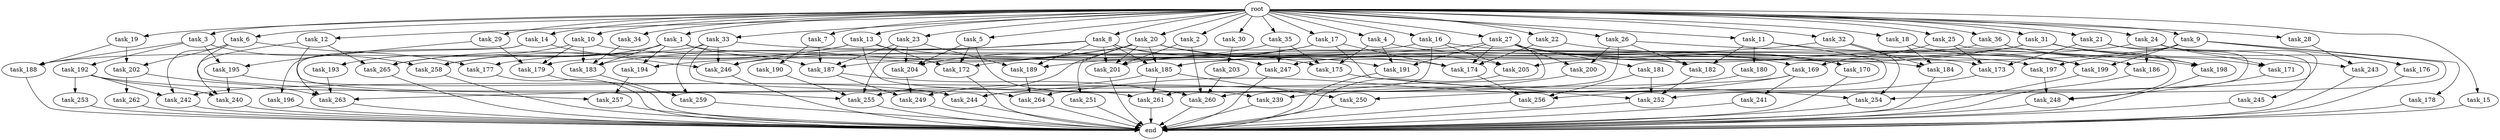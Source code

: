 digraph G {
  root [size="0.000000"];
  task_1 [size="102.400000"];
  task_2 [size="102.400000"];
  task_3 [size="102.400000"];
  task_4 [size="102.400000"];
  task_5 [size="102.400000"];
  task_6 [size="102.400000"];
  task_7 [size="102.400000"];
  task_8 [size="102.400000"];
  task_9 [size="102.400000"];
  task_10 [size="102.400000"];
  task_11 [size="102.400000"];
  task_12 [size="102.400000"];
  task_13 [size="102.400000"];
  task_14 [size="102.400000"];
  task_15 [size="102.400000"];
  task_16 [size="102.400000"];
  task_17 [size="102.400000"];
  task_18 [size="102.400000"];
  task_19 [size="102.400000"];
  task_20 [size="102.400000"];
  task_21 [size="102.400000"];
  task_22 [size="102.400000"];
  task_23 [size="102.400000"];
  task_24 [size="102.400000"];
  task_25 [size="102.400000"];
  task_26 [size="102.400000"];
  task_27 [size="102.400000"];
  task_28 [size="102.400000"];
  task_29 [size="102.400000"];
  task_30 [size="102.400000"];
  task_31 [size="102.400000"];
  task_32 [size="102.400000"];
  task_33 [size="102.400000"];
  task_34 [size="102.400000"];
  task_35 [size="102.400000"];
  task_36 [size="102.400000"];
  task_169 [size="83322365542.400009"];
  task_170 [size="49821620633.600006"];
  task_171 [size="24910810316.800003"];
  task_172 [size="101361228185.600006"];
  task_173 [size="210453397504.000000"];
  task_174 [size="105656195481.600006"];
  task_175 [size="76450417868.800003"];
  task_176 [size="52398601011.200005"];
  task_177 [size="11166914969.600000"];
  task_178 [size="30923764531.200001"];
  task_179 [size="72155450572.800003"];
  task_180 [size="69578470195.199997"];
  task_181 [size="7730941132.800000"];
  task_182 [size="108233175859.200012"];
  task_183 [size="209594404044.800018"];
  task_184 [size="152041842278.399994"];
  task_185 [size="118541097369.600006"];
  task_186 [size="29205777612.800003"];
  task_187 [size="165785737625.600006"];
  task_188 [size="46385646796.800003"];
  task_189 [size="91912300134.400009"];
  task_190 [size="13743895347.200001"];
  task_191 [size="35218731827.200005"];
  task_192 [size="30923764531.200001"];
  task_193 [size="54975581388.800003"];
  task_194 [size="68719476736.000000"];
  task_195 [size="44667659878.400002"];
  task_196 [size="7730941132.800000"];
  task_197 [size="38654705664.000000"];
  task_198 [size="76450417868.800003"];
  task_199 [size="146028888064.000000"];
  task_200 [size="38654705664.000000"];
  task_201 [size="128849018880.000000"];
  task_202 [size="11166914969.600000"];
  task_203 [size="54975581388.800003"];
  task_204 [size="170080704921.600006"];
  task_205 [size="59270548684.800003"];
  task_239 [size="107374182400.000000"];
  task_240 [size="210453397504.000000"];
  task_241 [size="21474836480.000000"];
  task_242 [size="79886391705.600006"];
  task_243 [size="127990025420.800003"];
  task_244 [size="255980050841.600006"];
  task_245 [size="85899345920.000000"];
  task_246 [size="26628797235.200001"];
  task_247 [size="93630287052.800003"];
  task_248 [size="186401580646.400024"];
  task_249 [size="38654705664.000000"];
  task_250 [size="91053306675.200012"];
  task_251 [size="13743895347.200001"];
  task_252 [size="201004469452.800018"];
  task_253 [size="54975581388.800003"];
  task_254 [size="99643241267.200012"];
  task_255 [size="114246130073.600006"];
  task_256 [size="138297946931.200012"];
  task_257 [size="6871947673.600000"];
  task_258 [size="93630287052.800003"];
  task_259 [size="11166914969.600000"];
  task_260 [size="123695058124.800003"];
  task_261 [size="50680614092.800003"];
  task_262 [size="42090679500.800003"];
  task_263 [size="79027398246.400009"];
  task_264 [size="98784247808.000000"];
  task_265 [size="148605868441.600006"];
  end [size="0.000000"];

  root -> task_1 [size="1.000000"];
  root -> task_2 [size="1.000000"];
  root -> task_3 [size="1.000000"];
  root -> task_4 [size="1.000000"];
  root -> task_5 [size="1.000000"];
  root -> task_6 [size="1.000000"];
  root -> task_7 [size="1.000000"];
  root -> task_8 [size="1.000000"];
  root -> task_9 [size="1.000000"];
  root -> task_10 [size="1.000000"];
  root -> task_11 [size="1.000000"];
  root -> task_12 [size="1.000000"];
  root -> task_13 [size="1.000000"];
  root -> task_14 [size="1.000000"];
  root -> task_15 [size="1.000000"];
  root -> task_16 [size="1.000000"];
  root -> task_17 [size="1.000000"];
  root -> task_18 [size="1.000000"];
  root -> task_19 [size="1.000000"];
  root -> task_20 [size="1.000000"];
  root -> task_21 [size="1.000000"];
  root -> task_22 [size="1.000000"];
  root -> task_23 [size="1.000000"];
  root -> task_24 [size="1.000000"];
  root -> task_25 [size="1.000000"];
  root -> task_26 [size="1.000000"];
  root -> task_27 [size="1.000000"];
  root -> task_28 [size="1.000000"];
  root -> task_29 [size="1.000000"];
  root -> task_30 [size="1.000000"];
  root -> task_31 [size="1.000000"];
  root -> task_32 [size="1.000000"];
  root -> task_33 [size="1.000000"];
  root -> task_34 [size="1.000000"];
  root -> task_35 [size="1.000000"];
  root -> task_36 [size="1.000000"];
  task_1 -> task_173 [size="536870912.000000"];
  task_1 -> task_183 [size="536870912.000000"];
  task_1 -> task_187 [size="536870912.000000"];
  task_1 -> task_194 [size="536870912.000000"];
  task_1 -> task_258 [size="536870912.000000"];
  task_1 -> task_265 [size="536870912.000000"];
  task_2 -> task_201 [size="838860800.000000"];
  task_2 -> task_260 [size="838860800.000000"];
  task_3 -> task_188 [size="301989888.000000"];
  task_3 -> task_192 [size="301989888.000000"];
  task_3 -> task_195 [size="301989888.000000"];
  task_3 -> task_258 [size="301989888.000000"];
  task_4 -> task_169 [size="134217728.000000"];
  task_4 -> task_175 [size="134217728.000000"];
  task_4 -> task_191 [size="134217728.000000"];
  task_5 -> task_172 [size="838860800.000000"];
  task_5 -> task_204 [size="838860800.000000"];
  task_5 -> task_239 [size="838860800.000000"];
  task_6 -> task_177 [size="33554432.000000"];
  task_6 -> task_202 [size="33554432.000000"];
  task_6 -> task_242 [size="33554432.000000"];
  task_6 -> task_257 [size="33554432.000000"];
  task_7 -> task_187 [size="134217728.000000"];
  task_7 -> task_190 [size="134217728.000000"];
  task_8 -> task_175 [size="75497472.000000"];
  task_8 -> task_177 [size="75497472.000000"];
  task_8 -> task_185 [size="75497472.000000"];
  task_8 -> task_189 [size="75497472.000000"];
  task_8 -> task_201 [size="75497472.000000"];
  task_8 -> task_246 [size="75497472.000000"];
  task_8 -> task_247 [size="75497472.000000"];
  task_9 -> task_176 [size="301989888.000000"];
  task_9 -> task_178 [size="301989888.000000"];
  task_9 -> task_197 [size="301989888.000000"];
  task_9 -> task_199 [size="301989888.000000"];
  task_9 -> task_247 [size="301989888.000000"];
  task_9 -> task_254 [size="301989888.000000"];
  task_10 -> task_179 [size="536870912.000000"];
  task_10 -> task_183 [size="536870912.000000"];
  task_10 -> task_184 [size="536870912.000000"];
  task_10 -> task_193 [size="536870912.000000"];
  task_11 -> task_180 [size="679477248.000000"];
  task_11 -> task_182 [size="679477248.000000"];
  task_11 -> task_199 [size="679477248.000000"];
  task_11 -> task_250 [size="679477248.000000"];
  task_12 -> task_240 [size="838860800.000000"];
  task_12 -> task_244 [size="838860800.000000"];
  task_12 -> task_265 [size="838860800.000000"];
  task_13 -> task_172 [size="75497472.000000"];
  task_13 -> task_182 [size="75497472.000000"];
  task_13 -> task_258 [size="75497472.000000"];
  task_13 -> task_261 [size="75497472.000000"];
  task_13 -> task_265 [size="75497472.000000"];
  task_14 -> task_196 [size="75497472.000000"];
  task_14 -> task_246 [size="75497472.000000"];
  task_14 -> task_263 [size="75497472.000000"];
  task_15 -> end [size="1.000000"];
  task_16 -> task_199 [size="33554432.000000"];
  task_16 -> task_205 [size="33554432.000000"];
  task_16 -> task_246 [size="33554432.000000"];
  task_16 -> task_260 [size="33554432.000000"];
  task_17 -> task_174 [size="411041792.000000"];
  task_17 -> task_189 [size="411041792.000000"];
  task_17 -> task_204 [size="411041792.000000"];
  task_17 -> task_252 [size="411041792.000000"];
  task_18 -> task_184 [size="411041792.000000"];
  task_18 -> task_199 [size="411041792.000000"];
  task_19 -> task_188 [size="75497472.000000"];
  task_19 -> task_202 [size="75497472.000000"];
  task_20 -> task_174 [size="134217728.000000"];
  task_20 -> task_183 [size="134217728.000000"];
  task_20 -> task_185 [size="134217728.000000"];
  task_20 -> task_191 [size="134217728.000000"];
  task_20 -> task_194 [size="134217728.000000"];
  task_20 -> task_201 [size="134217728.000000"];
  task_20 -> task_205 [size="134217728.000000"];
  task_20 -> task_251 [size="134217728.000000"];
  task_20 -> task_255 [size="134217728.000000"];
  task_21 -> task_173 [size="838860800.000000"];
  task_21 -> task_245 [size="838860800.000000"];
  task_21 -> task_252 [size="838860800.000000"];
  task_22 -> task_170 [size="411041792.000000"];
  task_22 -> task_174 [size="411041792.000000"];
  task_23 -> task_187 [size="411041792.000000"];
  task_23 -> task_189 [size="411041792.000000"];
  task_23 -> task_204 [size="411041792.000000"];
  task_23 -> task_255 [size="411041792.000000"];
  task_24 -> task_171 [size="209715200.000000"];
  task_24 -> task_176 [size="209715200.000000"];
  task_24 -> task_186 [size="209715200.000000"];
  task_24 -> task_201 [size="209715200.000000"];
  task_24 -> task_261 [size="209715200.000000"];
  task_25 -> task_169 [size="679477248.000000"];
  task_25 -> task_173 [size="679477248.000000"];
  task_25 -> task_248 [size="679477248.000000"];
  task_26 -> task_182 [size="301989888.000000"];
  task_26 -> task_198 [size="301989888.000000"];
  task_26 -> task_200 [size="301989888.000000"];
  task_26 -> task_244 [size="301989888.000000"];
  task_27 -> task_170 [size="75497472.000000"];
  task_27 -> task_172 [size="75497472.000000"];
  task_27 -> task_174 [size="75497472.000000"];
  task_27 -> task_181 [size="75497472.000000"];
  task_27 -> task_186 [size="75497472.000000"];
  task_27 -> task_191 [size="75497472.000000"];
  task_27 -> task_200 [size="75497472.000000"];
  task_27 -> task_263 [size="75497472.000000"];
  task_28 -> task_243 [size="838860800.000000"];
  task_29 -> task_179 [size="134217728.000000"];
  task_29 -> task_195 [size="134217728.000000"];
  task_30 -> task_203 [size="536870912.000000"];
  task_31 -> task_185 [size="411041792.000000"];
  task_31 -> task_198 [size="411041792.000000"];
  task_31 -> task_205 [size="411041792.000000"];
  task_31 -> task_243 [size="411041792.000000"];
  task_32 -> task_184 [size="536870912.000000"];
  task_32 -> task_185 [size="536870912.000000"];
  task_32 -> task_254 [size="536870912.000000"];
  task_33 -> task_188 [size="75497472.000000"];
  task_33 -> task_197 [size="75497472.000000"];
  task_33 -> task_246 [size="75497472.000000"];
  task_33 -> task_259 [size="75497472.000000"];
  task_33 -> task_264 [size="75497472.000000"];
  task_34 -> task_183 [size="838860800.000000"];
  task_35 -> task_175 [size="536870912.000000"];
  task_35 -> task_187 [size="536870912.000000"];
  task_35 -> task_247 [size="536870912.000000"];
  task_36 -> task_171 [size="33554432.000000"];
  task_36 -> task_179 [size="33554432.000000"];
  task_36 -> task_198 [size="33554432.000000"];
  task_169 -> task_239 [size="209715200.000000"];
  task_169 -> task_241 [size="209715200.000000"];
  task_169 -> task_242 [size="209715200.000000"];
  task_170 -> end [size="1.000000"];
  task_171 -> task_248 [size="301989888.000000"];
  task_172 -> end [size="1.000000"];
  task_173 -> task_256 [size="209715200.000000"];
  task_174 -> task_256 [size="838860800.000000"];
  task_175 -> task_254 [size="134217728.000000"];
  task_176 -> end [size="1.000000"];
  task_177 -> end [size="1.000000"];
  task_178 -> end [size="1.000000"];
  task_179 -> end [size="1.000000"];
  task_180 -> task_264 [size="209715200.000000"];
  task_181 -> task_252 [size="301989888.000000"];
  task_181 -> task_256 [size="301989888.000000"];
  task_182 -> task_252 [size="411041792.000000"];
  task_183 -> task_259 [size="33554432.000000"];
  task_184 -> end [size="1.000000"];
  task_185 -> task_249 [size="209715200.000000"];
  task_185 -> task_250 [size="209715200.000000"];
  task_185 -> task_261 [size="209715200.000000"];
  task_186 -> end [size="1.000000"];
  task_187 -> task_249 [size="33554432.000000"];
  task_187 -> task_260 [size="33554432.000000"];
  task_188 -> end [size="1.000000"];
  task_189 -> task_264 [size="679477248.000000"];
  task_190 -> task_255 [size="33554432.000000"];
  task_191 -> end [size="1.000000"];
  task_192 -> task_240 [size="536870912.000000"];
  task_192 -> task_242 [size="536870912.000000"];
  task_192 -> task_253 [size="536870912.000000"];
  task_192 -> task_255 [size="536870912.000000"];
  task_193 -> task_263 [size="209715200.000000"];
  task_194 -> task_257 [size="33554432.000000"];
  task_195 -> task_240 [size="679477248.000000"];
  task_195 -> task_244 [size="679477248.000000"];
  task_196 -> end [size="1.000000"];
  task_197 -> task_248 [size="838860800.000000"];
  task_198 -> end [size="1.000000"];
  task_199 -> end [size="1.000000"];
  task_200 -> task_244 [size="679477248.000000"];
  task_201 -> end [size="1.000000"];
  task_202 -> task_262 [size="411041792.000000"];
  task_202 -> task_263 [size="411041792.000000"];
  task_203 -> task_260 [size="301989888.000000"];
  task_204 -> task_249 [size="134217728.000000"];
  task_205 -> end [size="1.000000"];
  task_239 -> end [size="1.000000"];
  task_240 -> end [size="1.000000"];
  task_241 -> end [size="1.000000"];
  task_242 -> end [size="1.000000"];
  task_243 -> end [size="1.000000"];
  task_244 -> end [size="1.000000"];
  task_245 -> end [size="1.000000"];
  task_246 -> end [size="1.000000"];
  task_247 -> end [size="1.000000"];
  task_248 -> end [size="1.000000"];
  task_249 -> end [size="1.000000"];
  task_250 -> end [size="1.000000"];
  task_251 -> end [size="1.000000"];
  task_252 -> end [size="1.000000"];
  task_253 -> end [size="1.000000"];
  task_254 -> end [size="1.000000"];
  task_255 -> end [size="1.000000"];
  task_256 -> end [size="1.000000"];
  task_257 -> end [size="1.000000"];
  task_258 -> end [size="1.000000"];
  task_259 -> end [size="1.000000"];
  task_260 -> end [size="1.000000"];
  task_261 -> end [size="1.000000"];
  task_262 -> end [size="1.000000"];
  task_263 -> end [size="1.000000"];
  task_264 -> end [size="1.000000"];
  task_265 -> end [size="1.000000"];
}
